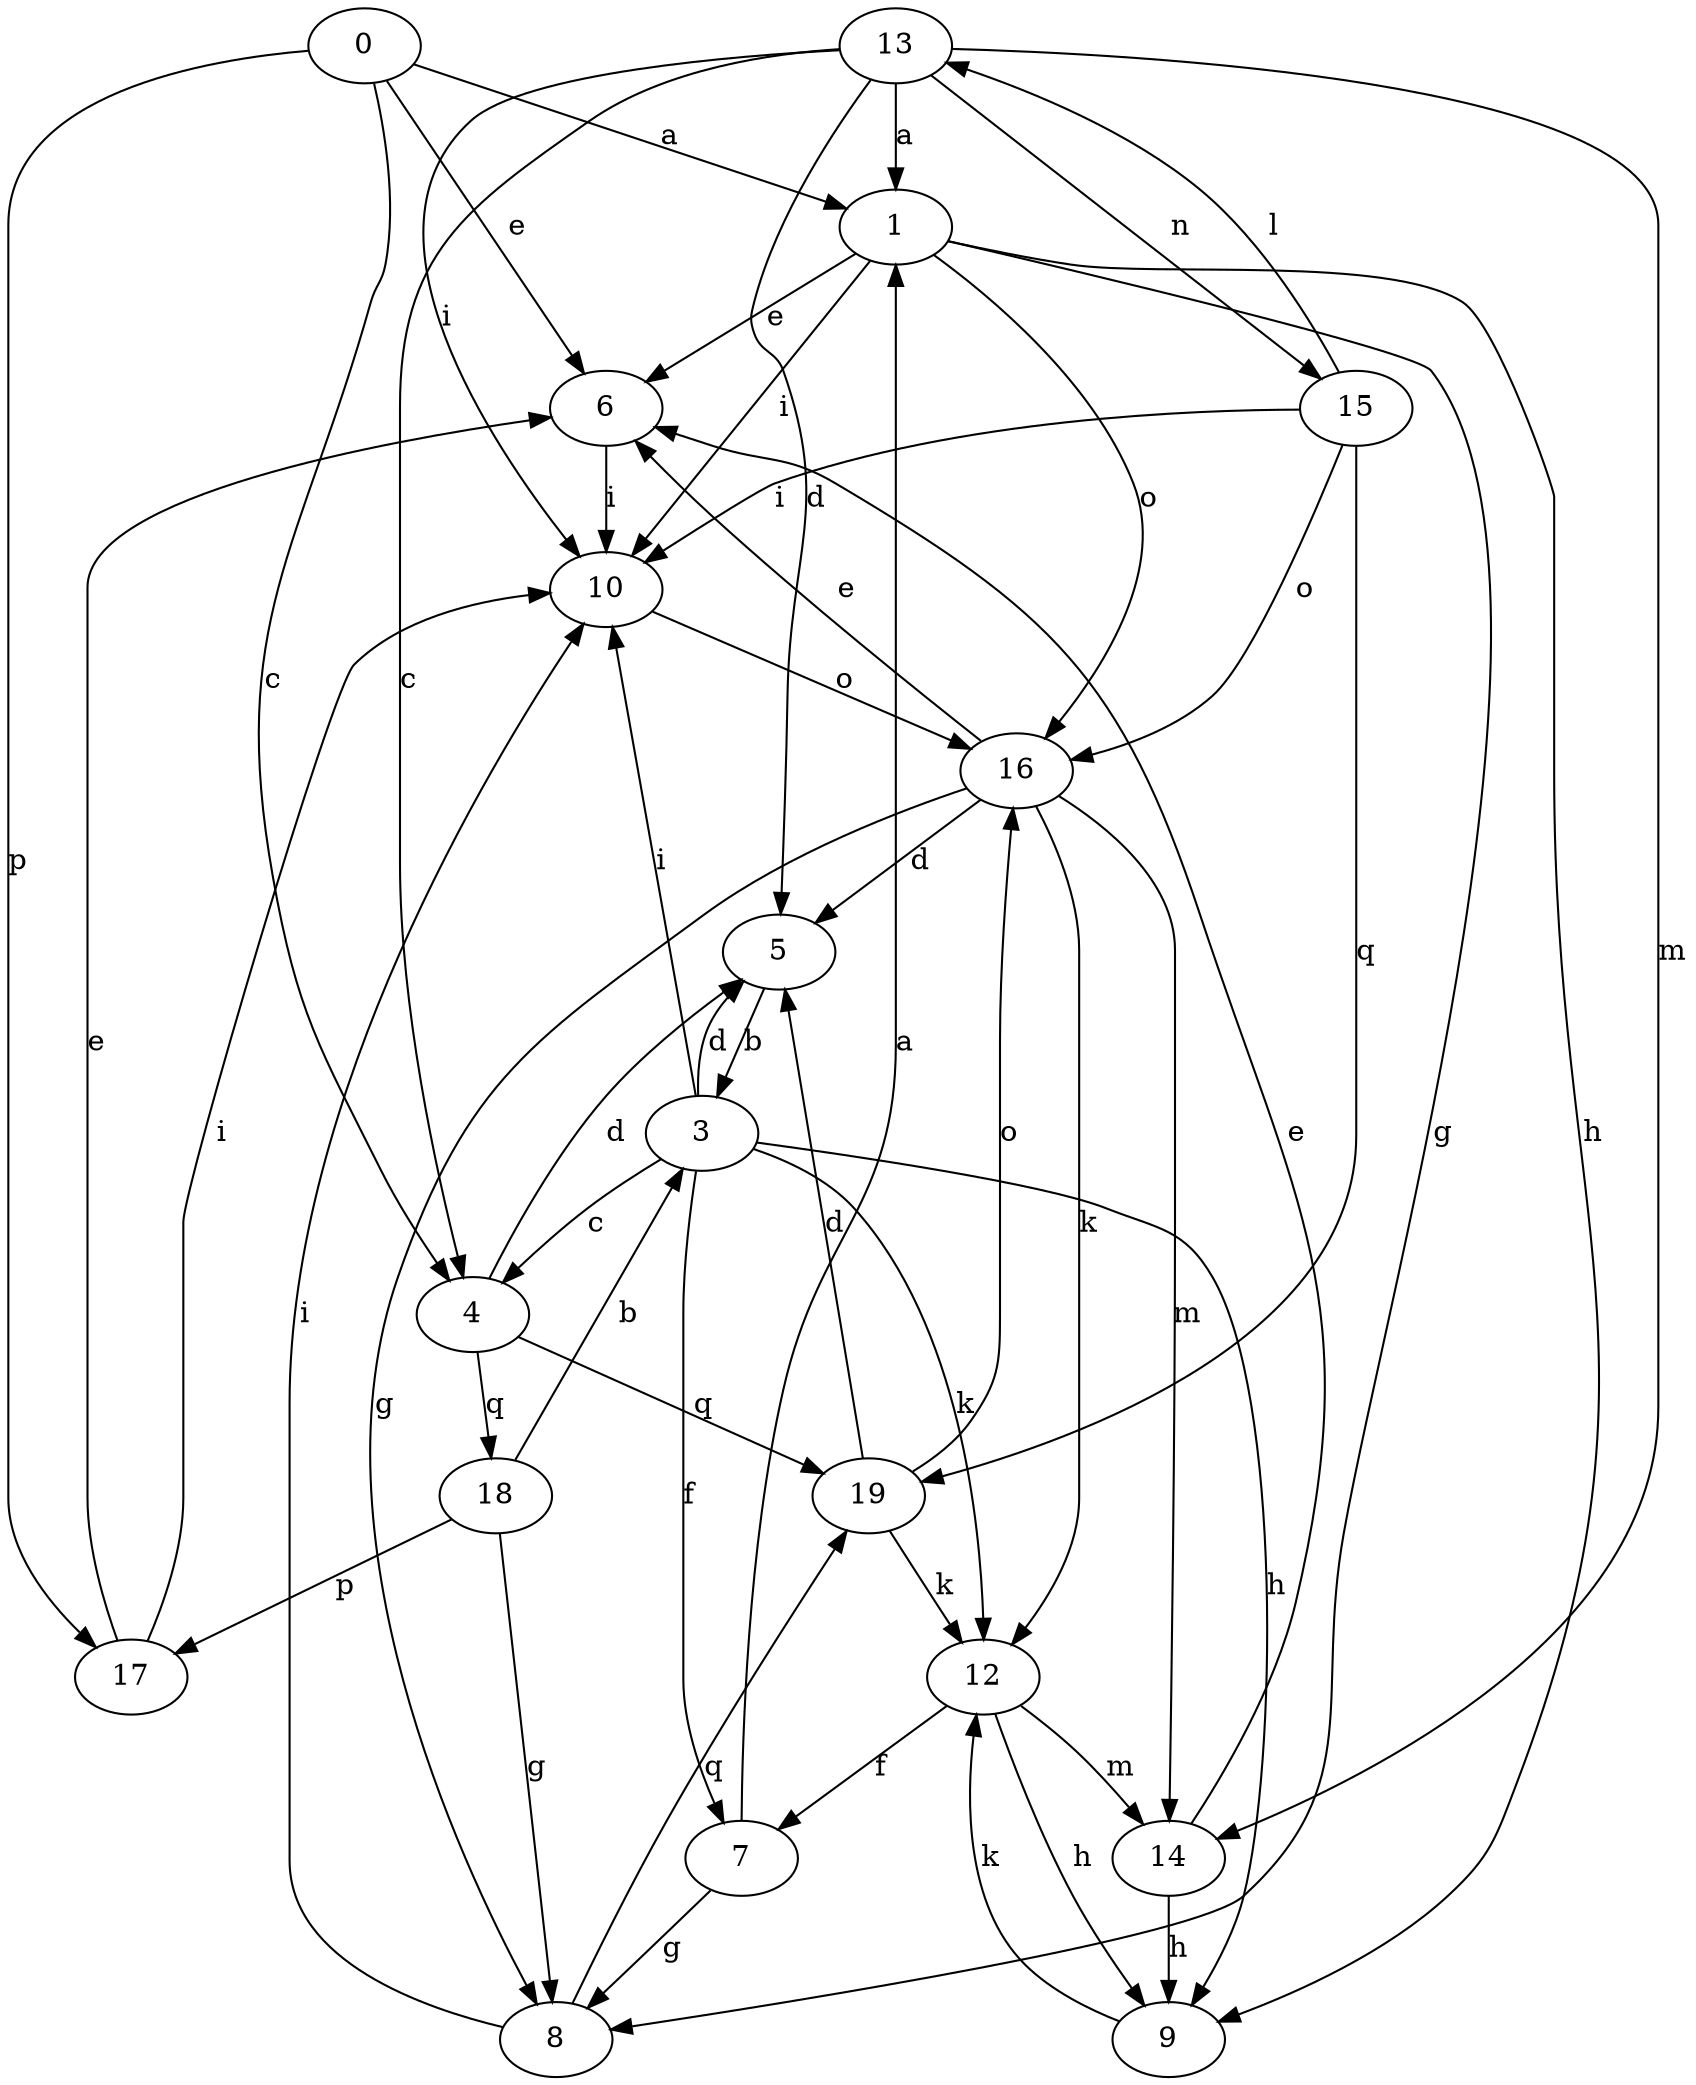 strict digraph  {
0;
1;
3;
4;
5;
6;
7;
8;
9;
10;
12;
13;
14;
15;
16;
17;
18;
19;
0 -> 1  [label=a];
0 -> 4  [label=c];
0 -> 6  [label=e];
0 -> 17  [label=p];
1 -> 6  [label=e];
1 -> 8  [label=g];
1 -> 9  [label=h];
1 -> 10  [label=i];
1 -> 16  [label=o];
3 -> 4  [label=c];
3 -> 5  [label=d];
3 -> 7  [label=f];
3 -> 9  [label=h];
3 -> 10  [label=i];
3 -> 12  [label=k];
4 -> 5  [label=d];
4 -> 18  [label=q];
4 -> 19  [label=q];
5 -> 3  [label=b];
6 -> 10  [label=i];
7 -> 1  [label=a];
7 -> 8  [label=g];
8 -> 10  [label=i];
8 -> 19  [label=q];
9 -> 12  [label=k];
10 -> 16  [label=o];
12 -> 7  [label=f];
12 -> 9  [label=h];
12 -> 14  [label=m];
13 -> 1  [label=a];
13 -> 4  [label=c];
13 -> 5  [label=d];
13 -> 10  [label=i];
13 -> 14  [label=m];
13 -> 15  [label=n];
14 -> 6  [label=e];
14 -> 9  [label=h];
15 -> 10  [label=i];
15 -> 13  [label=l];
15 -> 16  [label=o];
15 -> 19  [label=q];
16 -> 5  [label=d];
16 -> 6  [label=e];
16 -> 8  [label=g];
16 -> 12  [label=k];
16 -> 14  [label=m];
17 -> 6  [label=e];
17 -> 10  [label=i];
18 -> 3  [label=b];
18 -> 8  [label=g];
18 -> 17  [label=p];
19 -> 5  [label=d];
19 -> 12  [label=k];
19 -> 16  [label=o];
}

